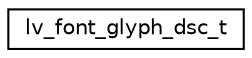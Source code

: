 digraph "Graphical Class Hierarchy"
{
 // LATEX_PDF_SIZE
  edge [fontname="Helvetica",fontsize="10",labelfontname="Helvetica",labelfontsize="10"];
  node [fontname="Helvetica",fontsize="10",shape=record];
  rankdir="LR";
  Node0 [label="lv_font_glyph_dsc_t",height=0.2,width=0.4,color="black", fillcolor="white", style="filled",URL="$structlv__font__glyph__dsc__t.html",tooltip=" "];
}
